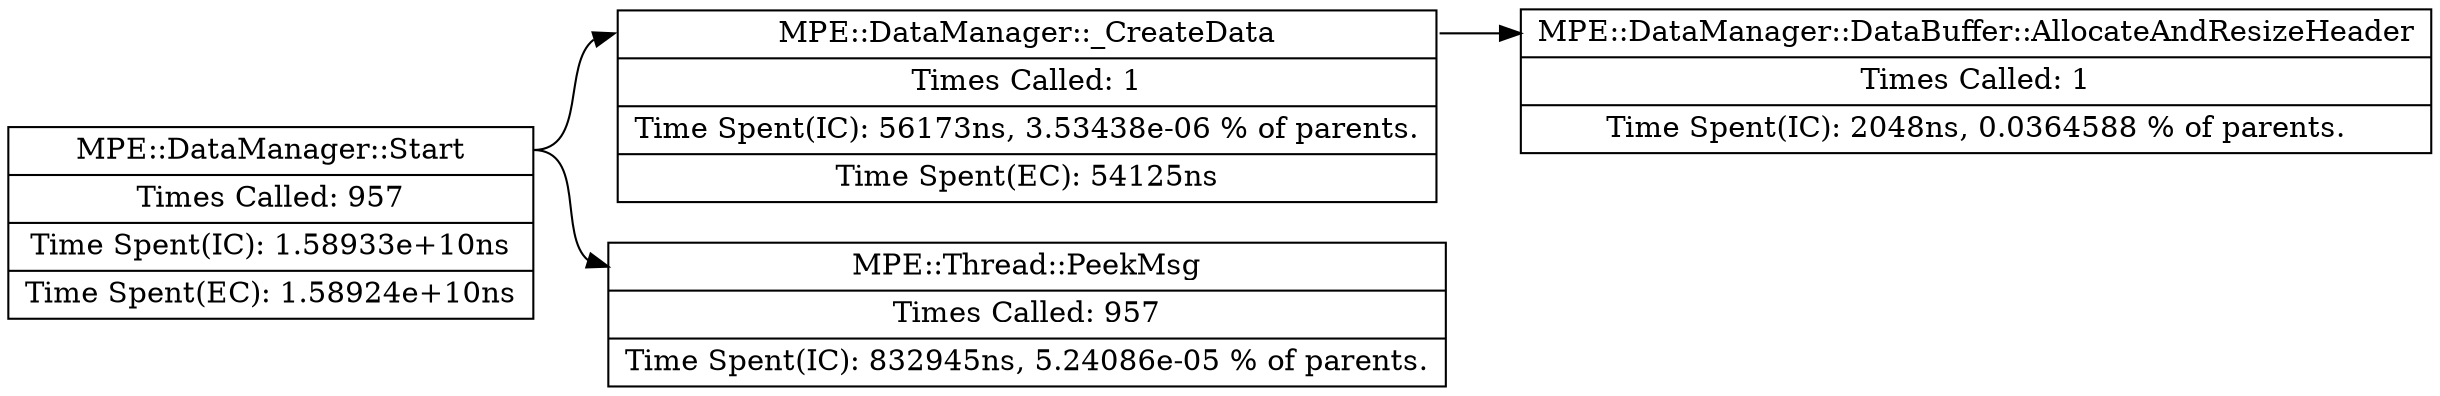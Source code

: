 digraph "11600" { node[shape = "record"];
graph [ rankdir = "LR"];
"00000224F1468B80"[
label = "<f0> MPE::DataManager::Start | <f1> Times Called: 957 | <f2> Time Spent(IC): 1.58933e+10ns | Time Spent(EC): 1.58924e+10ns"];
"00000224F1477920"[
label = "<f0> MPE::DataManager::_CreateData | <f1> Times Called: 1 | <f2> Time Spent(IC): 56173ns, 3.53438e-06 % of parents. | Time Spent(EC): 54125ns"];
"00000224F1477380"[
label = "<f0> MPE::DataManager::DataBuffer::AllocateAndResizeHeader | <f1> Times Called: 1 | <f2> Time Spent(IC): 2048ns, 0.0364588 % of parents."];

"00000224F1477920":f0 -> "00000224F1477380":f0

"00000224F1468B80":f0 -> "00000224F1477920":f0
"00000224F1466130"[
label = "<f0> MPE::Thread::PeekMsg | <f1> Times Called: 957 | <f2> Time Spent(IC): 832945ns, 5.24086e-05 % of parents."];

"00000224F1468B80":f0 -> "00000224F1466130":f0


}

digraph "15668" { node[shape = "record"];
graph [ rankdir = "LR"];
"00000224F1455230"[
label = "<f0> main | <f1> Times Called: 1 | <f2> Time Spent(IC): 1.59032e+10ns | Time Spent(EC): 1.58707e+10ns"];
"00000224F14774C0"[
label = "<f0> MPE::LuaTable_Back::GetTable | <f1> Times Called: 2 | <f2> Time Spent(IC): 373907ns, 2.35115e-05 % of parents. | Time Spent(EC): 137217ns"];
"00000224F1477A60"[
label = "<f0> MPE::LuaTable_Back::LuaTable_Back | <f1> Times Called: 2 | <f2> Time Spent(IC): 236690ns, 0.633018 % of parents. | Time Spent(EC): 88357ns"];
"00000224F1477BA0"[
label = "<f0> MPE::LuaHelpers::GetTableKeys | <f1> Times Called: 2 | <f2> Time Spent(IC): 148333ns, 0.626697 % of parents. | Time Spent(EC): 119661ns"];
"00000224F1476D40"[
label = "<f0> MPE::LuaHelpers::GetToStack | <f1> Times Called: 2 | <f2> Time Spent(IC): 28672ns, 0.193295 % of parents."];

"00000224F1477BA0":f0 -> "00000224F1476D40":f0

"00000224F1477A60":f0 -> "00000224F1477BA0":f0

"00000224F14774C0":f0 -> "00000224F1477A60":f0

"00000224F1455230":f0 -> "00000224F14774C0":f0
"00000224F1469000"[
label = "<f0> MPE::LuaScript_Back::LuaScript_Back | <f1> Times Called: 1 | <f2> Time Spent(IC): 1.04624e+06ns, 6.57879e-05 % of parents. | Time Spent(EC): 36572ns"];
"00000224F146A0B0"[
label = "<f0> MPE::LuaHelpers::LoadScript | <f1> Times Called: 1 | <f2> Time Spent(IC): 1.00966e+06ns, 0.965044 % of parents. | Time Spent(EC): 923647ns"];
"00000224F146AE60"[
label = "<f0> MPE::LuaHelpers::LoadDataExtendFunction | <f1> Times Called: 1 | <f2> Time Spent(IC): 86016ns, 0.0851928 % of parents."];

"00000224F146A0B0":f0 -> "00000224F146AE60":f0

"00000224F1469000":f0 -> "00000224F146A0B0":f0

"00000224F1455230":f0 -> "00000224F1469000":f0
"00000224F1456780"[
label = "<f0> MPE::DataManager::_Allocate | <f1> Times Called: 1 | <f2> Time Spent(IC): 1170ns, 7.35703e-08 % of parents."];

"00000224F1455230":f0 -> "00000224F1456780":f0
"00000224F1468E40"[
label = "<f0> MPE::ThreadMessageController::Send | <f1> Times Called: 1 | <f2> Time Spent(IC): 48567ns, 3.05392e-06 % of parents. | Time Spent(EC): 28087ns"];
"00000224F1468EE0"[
label = "<f0> MPE::Thread::Send | <f1> Times Called: 1 | <f2> Time Spent(IC): 20480ns, 0.421686 % of parents."];

"00000224F1468E40":f0 -> "00000224F1468EE0":f0

"00000224F1455230":f0 -> "00000224F1468E40":f0
"00000224F1476F20"[
label = "<f0> MPE::ThreadMessageController::~ThreadMessageController | <f1> Times Called: 1 | <f2> Time Spent(IC): 2.63996e+07ns, 0.00166002 % of parents. | Time Spent(EC): 2.63718e+07ns"];
"00000224F1476FC0"[
label = "<f0> MPE::ThreadMessageController::BroadC | <f1> Times Called: 1 | <f2> Time Spent(IC): 27794ns, 0.00105282 % of parents. | Time Spent(EC): 18139ns"];
"00000224F14771A0"[
label = "<f0> MPE::Thread::Send | <f1> Times Called: 1 | <f2> Time Spent(IC): 9655ns, 0.347377 % of parents."];

"00000224F1476FC0":f0 -> "00000224F14771A0":f0

"00000224F1476F20":f0 -> "00000224F1476FC0":f0

"00000224F1455230":f0 -> "00000224F1476F20":f0
"00000224F14570C0"[
label = "<f0> MPE::ThreadMessageController::StartThread | <f1> Times Called: 1 | <f2> Time Spent(IC): 3.69488e+06ns, 0.000232336 % of parents."];

"00000224F1455230":f0 -> "00000224F14570C0":f0
"00000224F146D4A0"[
label = "<f0> MPE::LuaScript_Back::LoadScript | <f1> Times Called: 1 | <f2> Time Spent(IC): 233179ns, 1.46624e-05 % of parents. | Time Spent(EC): 20187ns"];
"00000224F146F570"[
label = "<f0> MPE::LuaHelpers::LoadScript | <f1> Times Called: 1 | <f2> Time Spent(IC): 212992ns, 0.913427 % of parents."];

"00000224F146D4A0":f0 -> "00000224F146F570":f0

"00000224F1455230":f0 -> "00000224F146D4A0":f0
"00000224F1476DE0"[
label = "<f0> MPE::LuaScript_Back::GetTable | <f1> Times Called: 1 | <f2> Time Spent(IC): 451438ns, 2.83867e-05 % of parents. | Time Spent(EC): 99182ns"];
"00000224F1477100"[
label = "<f0> MPE::LuaTable_Back::LuaTable_Back | <f1> Times Called: 1 | <f2> Time Spent(IC): 352256ns, 0.780298 % of parents. | Time Spent(EC): 64658ns"];
"00000224F1477560"[
label = "<f0> MPE::LuaHelpers::GetTableKeys | <f1> Times Called: 1 | <f2> Time Spent(IC): 287598ns, 0.816446 % of parents. | Time Spent(EC): 170569ns"];
"00000224F1476CA0"[
label = "<f0> MPE::LuaHelpers::GetToStack | <f1> Times Called: 1 | <f2> Time Spent(IC): 13751ns, 0.0478133 % of parents."];

"00000224F1477560":f0 -> "00000224F1476CA0":f0
"00000224F14772E0"[
label = "<f0> MPE::LuaHelpers::LoadGetKeysFunction | <f1> Times Called: 1 | <f2> Time Spent(IC): 103278ns, 0.359105 % of parents."];

"00000224F1477560":f0 -> "00000224F14772E0":f0

"00000224F1477100":f0 -> "00000224F1477560":f0

"00000224F1476DE0":f0 -> "00000224F1477100":f0

"00000224F1455230":f0 -> "00000224F1476DE0":f0
"00000224F1477880"[
label = "<f0> MPE::LuaScript_Back::~LuaScript_Back | <f1> Times Called: 1 | <f2> Time Spent(IC): 185490ns, 1.16637e-05 % of parents. | Time Spent(EC): 125513ns"];
"00000224F1476E80"[
label = "<f0> MPE::LuaTable_Back::~LuaTable_Back | <f1> Times Called: 1 | <f2> Time Spent(IC): 59977ns, 0.323344 % of parents. | Time Spent(EC): 55882ns"];
"00000224F14776A0"[
label = "<f0> MPE::LuaTable_Back::~LuaTable_Back | <f1> Times Called: 2 | <f2> Time Spent(IC): 4095ns, 0.0682762 % of parents."];

"00000224F1476E80":f0 -> "00000224F14776A0":f0

"00000224F1477880":f0 -> "00000224F1476E80":f0

"00000224F1455230":f0 -> "00000224F1477880":f0
"00000224F1468DA0"[
label = "<f0> MPE::Entity::GenerateID | <f1> Times Called: 1 | <f2> Time Spent(IC): 11703ns, 7.35891e-07 % of parents."];

"00000224F1455230":f0 -> "00000224F1468DA0":f0


}

